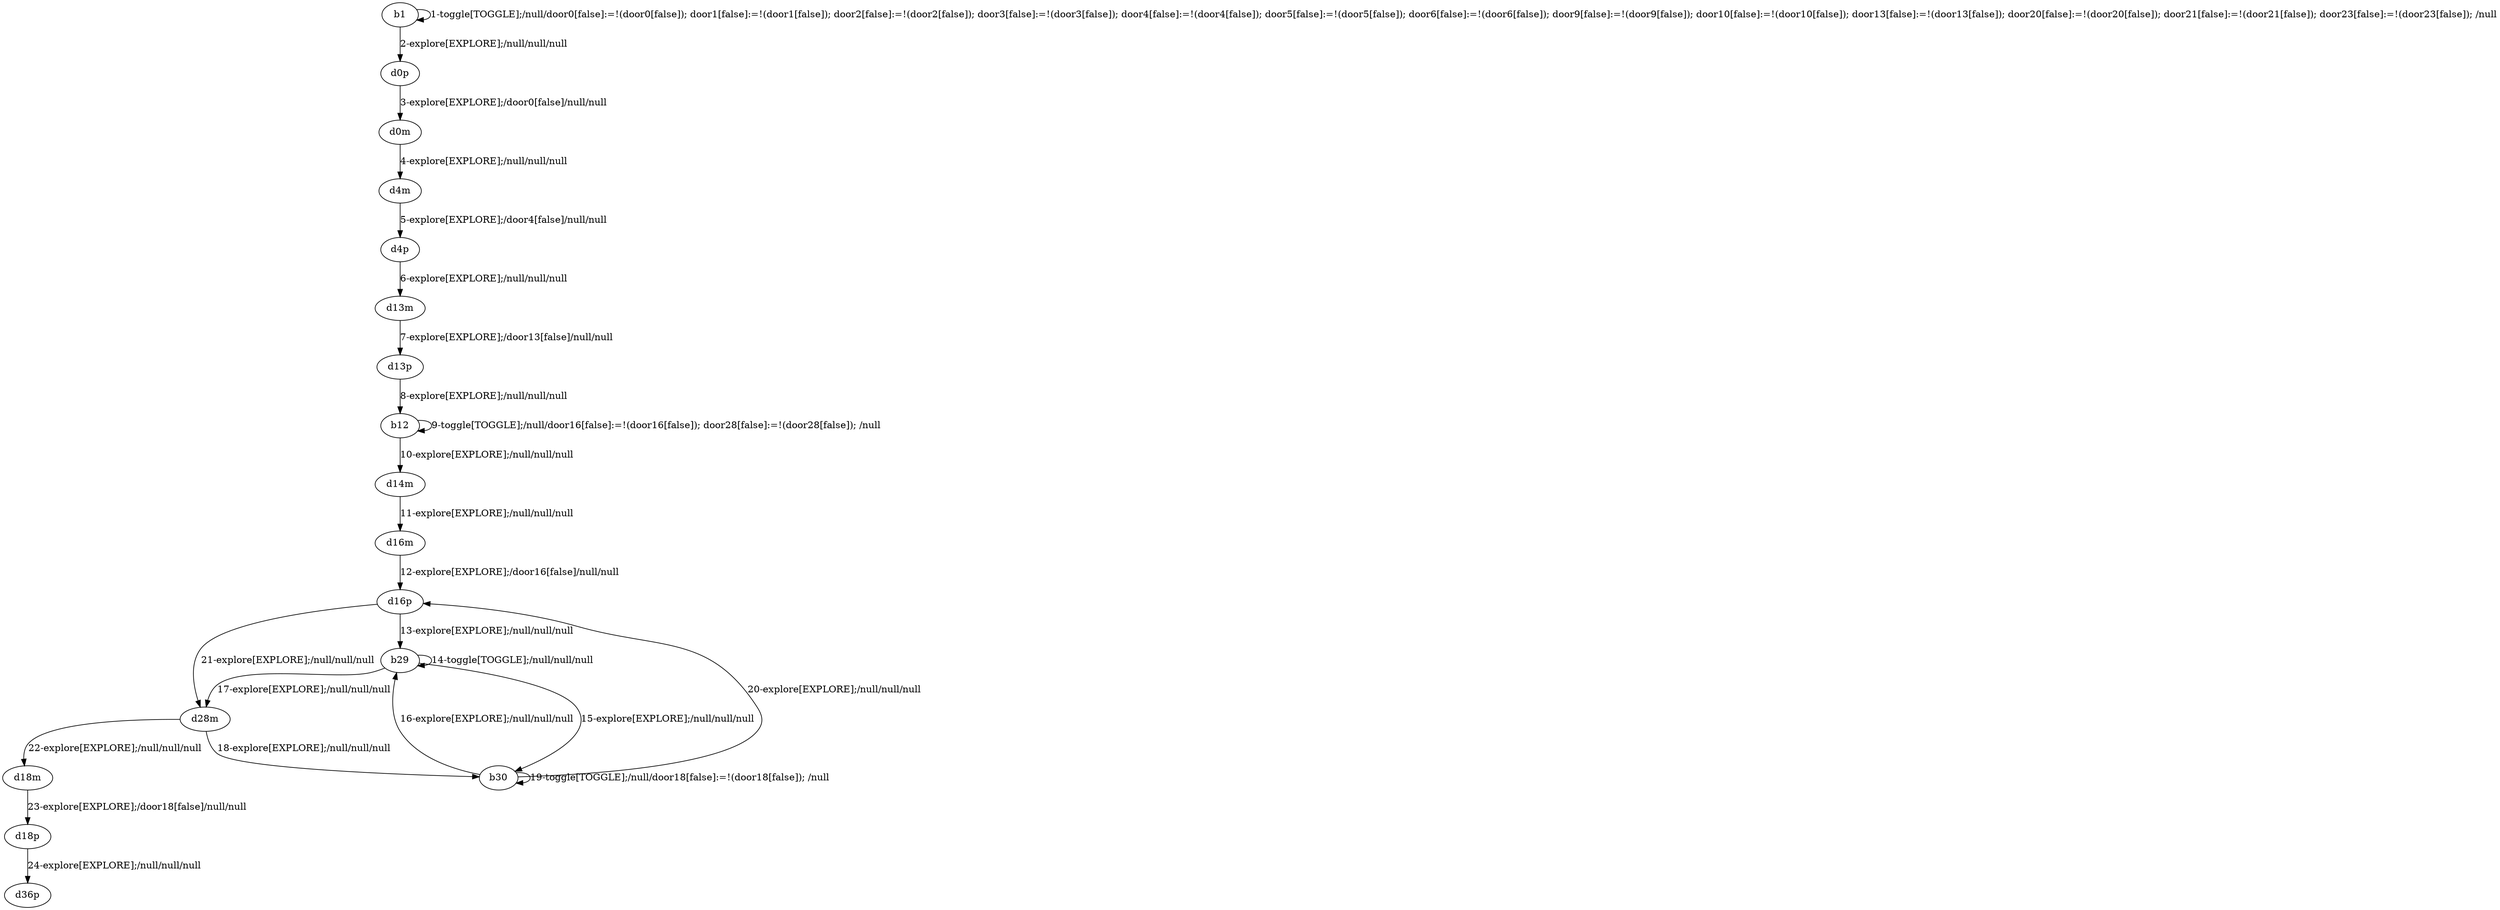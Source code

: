# Total number of goals covered by this test: 2
# b29 --> b30
# b30 --> b29

digraph g {
"b1" -> "b1" [label = "1-toggle[TOGGLE];/null/door0[false]:=!(door0[false]); door1[false]:=!(door1[false]); door2[false]:=!(door2[false]); door3[false]:=!(door3[false]); door4[false]:=!(door4[false]); door5[false]:=!(door5[false]); door6[false]:=!(door6[false]); door9[false]:=!(door9[false]); door10[false]:=!(door10[false]); door13[false]:=!(door13[false]); door20[false]:=!(door20[false]); door21[false]:=!(door21[false]); door23[false]:=!(door23[false]); /null"];
"b1" -> "d0p" [label = "2-explore[EXPLORE];/null/null/null"];
"d0p" -> "d0m" [label = "3-explore[EXPLORE];/door0[false]/null/null"];
"d0m" -> "d4m" [label = "4-explore[EXPLORE];/null/null/null"];
"d4m" -> "d4p" [label = "5-explore[EXPLORE];/door4[false]/null/null"];
"d4p" -> "d13m" [label = "6-explore[EXPLORE];/null/null/null"];
"d13m" -> "d13p" [label = "7-explore[EXPLORE];/door13[false]/null/null"];
"d13p" -> "b12" [label = "8-explore[EXPLORE];/null/null/null"];
"b12" -> "b12" [label = "9-toggle[TOGGLE];/null/door16[false]:=!(door16[false]); door28[false]:=!(door28[false]); /null"];
"b12" -> "d14m" [label = "10-explore[EXPLORE];/null/null/null"];
"d14m" -> "d16m" [label = "11-explore[EXPLORE];/null/null/null"];
"d16m" -> "d16p" [label = "12-explore[EXPLORE];/door16[false]/null/null"];
"d16p" -> "b29" [label = "13-explore[EXPLORE];/null/null/null"];
"b29" -> "b29" [label = "14-toggle[TOGGLE];/null/null/null"];
"b29" -> "b30" [label = "15-explore[EXPLORE];/null/null/null"];
"b30" -> "b29" [label = "16-explore[EXPLORE];/null/null/null"];
"b29" -> "d28m" [label = "17-explore[EXPLORE];/null/null/null"];
"d28m" -> "b30" [label = "18-explore[EXPLORE];/null/null/null"];
"b30" -> "b30" [label = "19-toggle[TOGGLE];/null/door18[false]:=!(door18[false]); /null"];
"b30" -> "d16p" [label = "20-explore[EXPLORE];/null/null/null"];
"d16p" -> "d28m" [label = "21-explore[EXPLORE];/null/null/null"];
"d28m" -> "d18m" [label = "22-explore[EXPLORE];/null/null/null"];
"d18m" -> "d18p" [label = "23-explore[EXPLORE];/door18[false]/null/null"];
"d18p" -> "d36p" [label = "24-explore[EXPLORE];/null/null/null"];
}